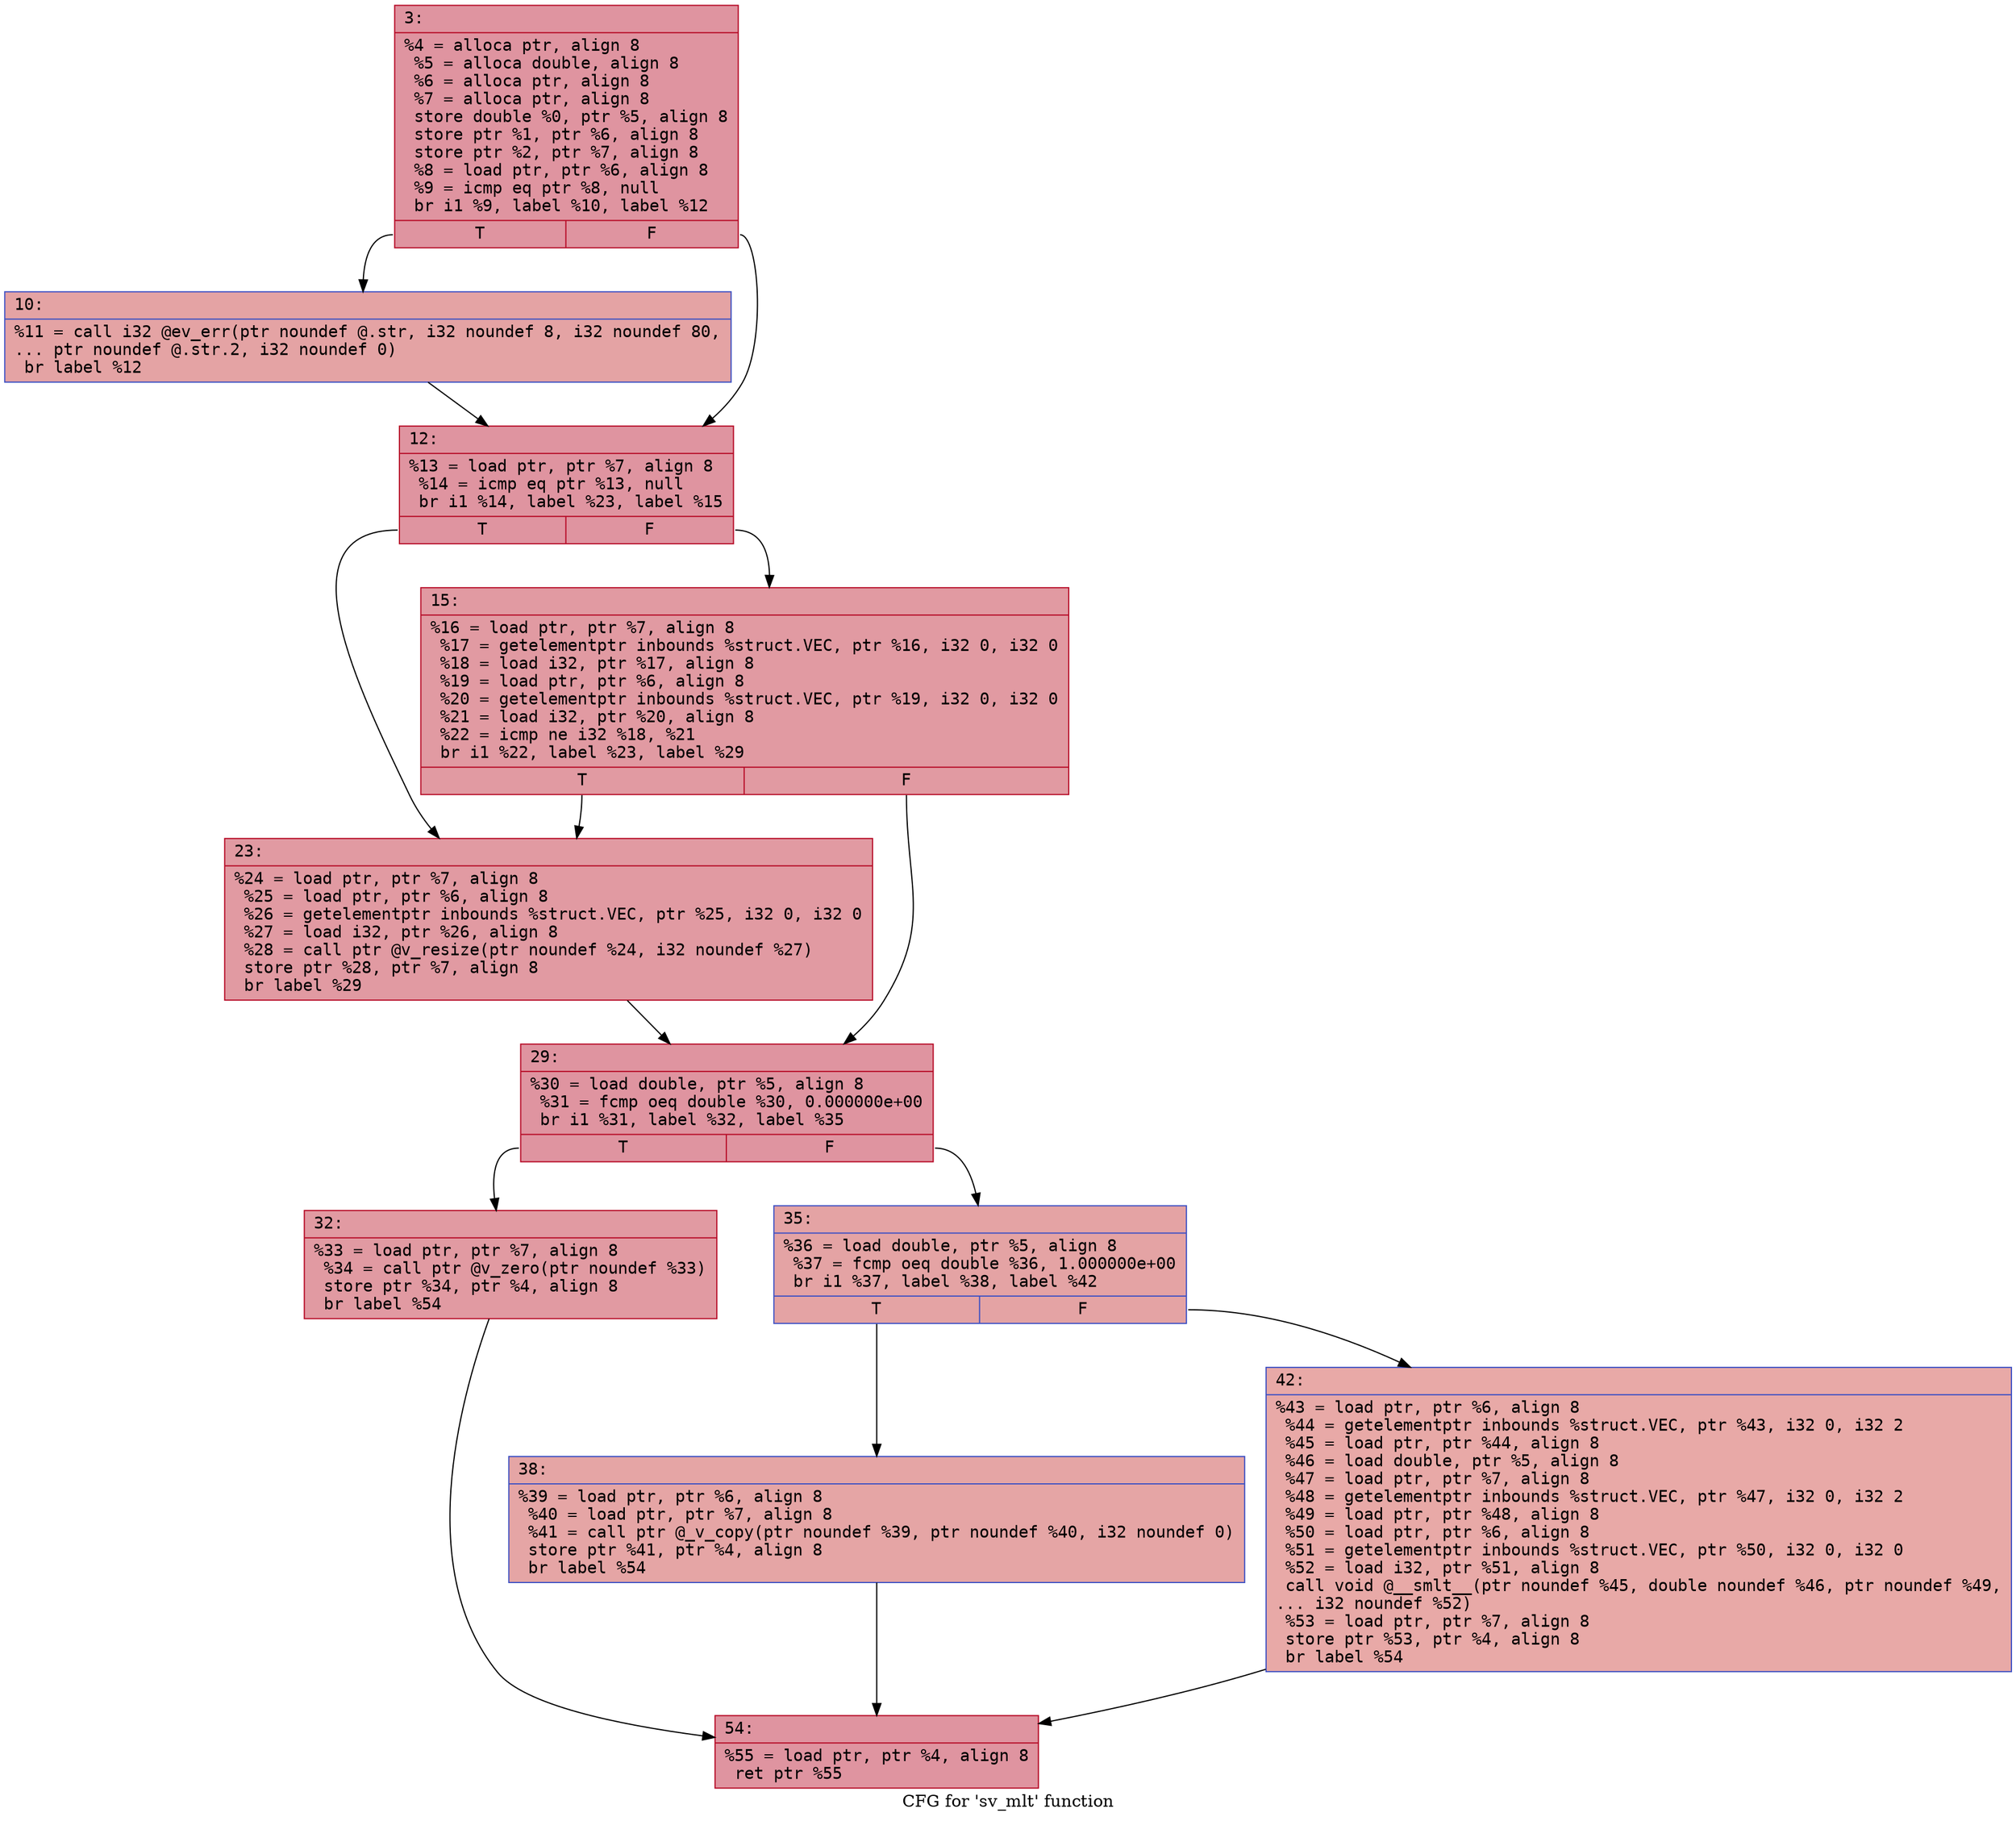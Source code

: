 digraph "CFG for 'sv_mlt' function" {
	label="CFG for 'sv_mlt' function";

	Node0x600000bbe030 [shape=record,color="#b70d28ff", style=filled, fillcolor="#b70d2870" fontname="Courier",label="{3:\l|  %4 = alloca ptr, align 8\l  %5 = alloca double, align 8\l  %6 = alloca ptr, align 8\l  %7 = alloca ptr, align 8\l  store double %0, ptr %5, align 8\l  store ptr %1, ptr %6, align 8\l  store ptr %2, ptr %7, align 8\l  %8 = load ptr, ptr %6, align 8\l  %9 = icmp eq ptr %8, null\l  br i1 %9, label %10, label %12\l|{<s0>T|<s1>F}}"];
	Node0x600000bbe030:s0 -> Node0x600000bbe3a0[tooltip="3 -> 10\nProbability 37.50%" ];
	Node0x600000bbe030:s1 -> Node0x600000bbe3f0[tooltip="3 -> 12\nProbability 62.50%" ];
	Node0x600000bbe3a0 [shape=record,color="#3d50c3ff", style=filled, fillcolor="#c32e3170" fontname="Courier",label="{10:\l|  %11 = call i32 @ev_err(ptr noundef @.str, i32 noundef 8, i32 noundef 80,\l... ptr noundef @.str.2, i32 noundef 0)\l  br label %12\l}"];
	Node0x600000bbe3a0 -> Node0x600000bbe3f0[tooltip="10 -> 12\nProbability 100.00%" ];
	Node0x600000bbe3f0 [shape=record,color="#b70d28ff", style=filled, fillcolor="#b70d2870" fontname="Courier",label="{12:\l|  %13 = load ptr, ptr %7, align 8\l  %14 = icmp eq ptr %13, null\l  br i1 %14, label %23, label %15\l|{<s0>T|<s1>F}}"];
	Node0x600000bbe3f0:s0 -> Node0x600000bbe490[tooltip="12 -> 23\nProbability 37.50%" ];
	Node0x600000bbe3f0:s1 -> Node0x600000bbe440[tooltip="12 -> 15\nProbability 62.50%" ];
	Node0x600000bbe440 [shape=record,color="#b70d28ff", style=filled, fillcolor="#bb1b2c70" fontname="Courier",label="{15:\l|  %16 = load ptr, ptr %7, align 8\l  %17 = getelementptr inbounds %struct.VEC, ptr %16, i32 0, i32 0\l  %18 = load i32, ptr %17, align 8\l  %19 = load ptr, ptr %6, align 8\l  %20 = getelementptr inbounds %struct.VEC, ptr %19, i32 0, i32 0\l  %21 = load i32, ptr %20, align 8\l  %22 = icmp ne i32 %18, %21\l  br i1 %22, label %23, label %29\l|{<s0>T|<s1>F}}"];
	Node0x600000bbe440:s0 -> Node0x600000bbe490[tooltip="15 -> 23\nProbability 50.00%" ];
	Node0x600000bbe440:s1 -> Node0x600000bbe4e0[tooltip="15 -> 29\nProbability 50.00%" ];
	Node0x600000bbe490 [shape=record,color="#b70d28ff", style=filled, fillcolor="#bb1b2c70" fontname="Courier",label="{23:\l|  %24 = load ptr, ptr %7, align 8\l  %25 = load ptr, ptr %6, align 8\l  %26 = getelementptr inbounds %struct.VEC, ptr %25, i32 0, i32 0\l  %27 = load i32, ptr %26, align 8\l  %28 = call ptr @v_resize(ptr noundef %24, i32 noundef %27)\l  store ptr %28, ptr %7, align 8\l  br label %29\l}"];
	Node0x600000bbe490 -> Node0x600000bbe4e0[tooltip="23 -> 29\nProbability 100.00%" ];
	Node0x600000bbe4e0 [shape=record,color="#b70d28ff", style=filled, fillcolor="#b70d2870" fontname="Courier",label="{29:\l|  %30 = load double, ptr %5, align 8\l  %31 = fcmp oeq double %30, 0.000000e+00\l  br i1 %31, label %32, label %35\l|{<s0>T|<s1>F}}"];
	Node0x600000bbe4e0:s0 -> Node0x600000bbe530[tooltip="29 -> 32\nProbability 62.50%" ];
	Node0x600000bbe4e0:s1 -> Node0x600000bbe580[tooltip="29 -> 35\nProbability 37.50%" ];
	Node0x600000bbe530 [shape=record,color="#b70d28ff", style=filled, fillcolor="#bb1b2c70" fontname="Courier",label="{32:\l|  %33 = load ptr, ptr %7, align 8\l  %34 = call ptr @v_zero(ptr noundef %33)\l  store ptr %34, ptr %4, align 8\l  br label %54\l}"];
	Node0x600000bbe530 -> Node0x600000bbe670[tooltip="32 -> 54\nProbability 100.00%" ];
	Node0x600000bbe580 [shape=record,color="#3d50c3ff", style=filled, fillcolor="#c32e3170" fontname="Courier",label="{35:\l|  %36 = load double, ptr %5, align 8\l  %37 = fcmp oeq double %36, 1.000000e+00\l  br i1 %37, label %38, label %42\l|{<s0>T|<s1>F}}"];
	Node0x600000bbe580:s0 -> Node0x600000bbe5d0[tooltip="35 -> 38\nProbability 62.50%" ];
	Node0x600000bbe580:s1 -> Node0x600000bbe620[tooltip="35 -> 42\nProbability 37.50%" ];
	Node0x600000bbe5d0 [shape=record,color="#3d50c3ff", style=filled, fillcolor="#c5333470" fontname="Courier",label="{38:\l|  %39 = load ptr, ptr %6, align 8\l  %40 = load ptr, ptr %7, align 8\l  %41 = call ptr @_v_copy(ptr noundef %39, ptr noundef %40, i32 noundef 0)\l  store ptr %41, ptr %4, align 8\l  br label %54\l}"];
	Node0x600000bbe5d0 -> Node0x600000bbe670[tooltip="38 -> 54\nProbability 100.00%" ];
	Node0x600000bbe620 [shape=record,color="#3d50c3ff", style=filled, fillcolor="#ca3b3770" fontname="Courier",label="{42:\l|  %43 = load ptr, ptr %6, align 8\l  %44 = getelementptr inbounds %struct.VEC, ptr %43, i32 0, i32 2\l  %45 = load ptr, ptr %44, align 8\l  %46 = load double, ptr %5, align 8\l  %47 = load ptr, ptr %7, align 8\l  %48 = getelementptr inbounds %struct.VEC, ptr %47, i32 0, i32 2\l  %49 = load ptr, ptr %48, align 8\l  %50 = load ptr, ptr %6, align 8\l  %51 = getelementptr inbounds %struct.VEC, ptr %50, i32 0, i32 0\l  %52 = load i32, ptr %51, align 8\l  call void @__smlt__(ptr noundef %45, double noundef %46, ptr noundef %49,\l... i32 noundef %52)\l  %53 = load ptr, ptr %7, align 8\l  store ptr %53, ptr %4, align 8\l  br label %54\l}"];
	Node0x600000bbe620 -> Node0x600000bbe670[tooltip="42 -> 54\nProbability 100.00%" ];
	Node0x600000bbe670 [shape=record,color="#b70d28ff", style=filled, fillcolor="#b70d2870" fontname="Courier",label="{54:\l|  %55 = load ptr, ptr %4, align 8\l  ret ptr %55\l}"];
}
